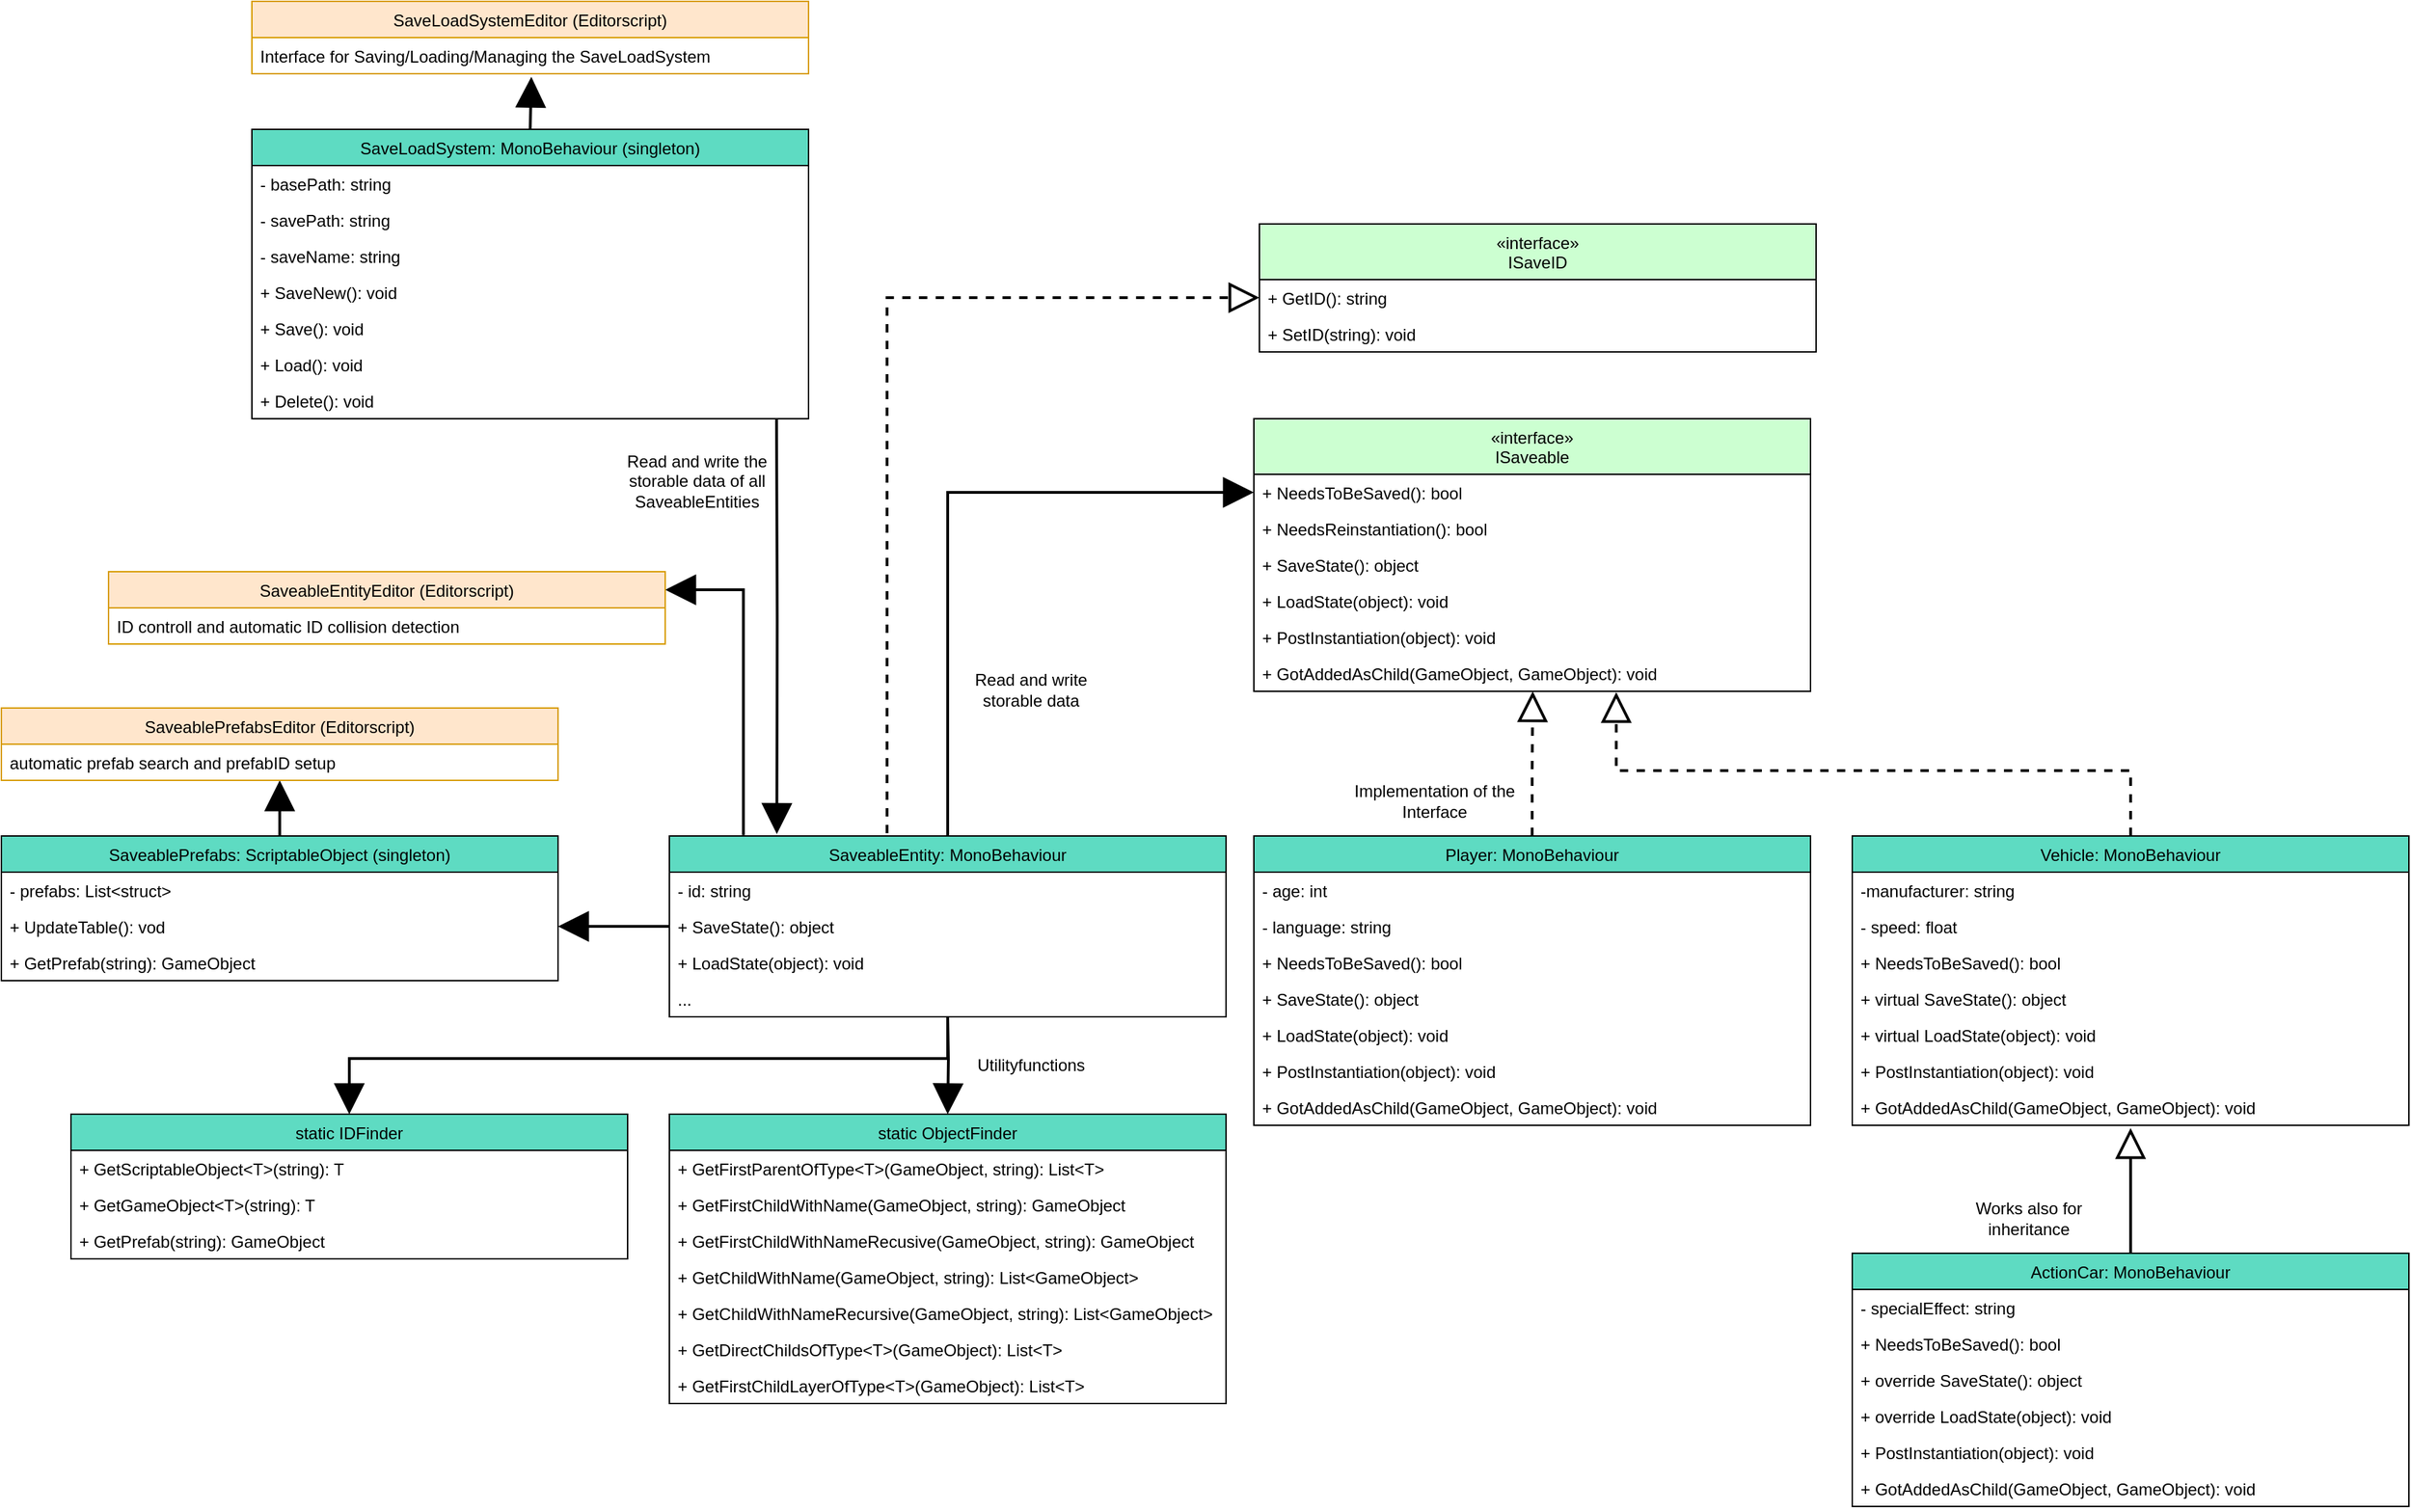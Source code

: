 <mxfile version="19.0.3" type="device"><diagram id="a74piWZkks8mxUHt_3E2" name="Page-1"><mxGraphModel dx="1929" dy="2034" grid="1" gridSize="10" guides="1" tooltips="1" connect="1" arrows="1" fold="1" page="1" pageScale="1" pageWidth="827" pageHeight="1169" math="0" shadow="0"><root><mxCell id="0"/><mxCell id="1" parent="0"/><mxCell id="nBvQKTg3yU534-ShWEUN-2" value="«interface»&#10;ISaveable" style="swimlane;fontStyle=0;childLayout=stackLayout;horizontal=1;startSize=40;fillColor=#CCFFD1;horizontalStack=0;resizeParent=1;resizeParentMax=0;resizeLast=0;collapsible=1;marginBottom=0;" parent="1" vertex="1"><mxGeometry x="210" width="400" height="196" as="geometry"/></mxCell><mxCell id="nBvQKTg3yU534-ShWEUN-3" value="+ NeedsToBeSaved(): bool" style="text;strokeColor=none;fillColor=none;align=left;verticalAlign=top;spacingLeft=4;spacingRight=4;overflow=hidden;rotatable=0;points=[[0,0.5],[1,0.5]];portConstraint=eastwest;" parent="nBvQKTg3yU534-ShWEUN-2" vertex="1"><mxGeometry y="40" width="400" height="26" as="geometry"/></mxCell><mxCell id="zrlRjmEC9LCCv2rSVMPG-1" value="+ NeedsReinstantiation(): bool" style="text;strokeColor=none;fillColor=none;align=left;verticalAlign=top;spacingLeft=4;spacingRight=4;overflow=hidden;rotatable=0;points=[[0,0.5],[1,0.5]];portConstraint=eastwest;" parent="nBvQKTg3yU534-ShWEUN-2" vertex="1"><mxGeometry y="66" width="400" height="26" as="geometry"/></mxCell><mxCell id="nBvQKTg3yU534-ShWEUN-4" value="+ SaveState(): object" style="text;strokeColor=none;fillColor=none;align=left;verticalAlign=top;spacingLeft=4;spacingRight=4;overflow=hidden;rotatable=0;points=[[0,0.5],[1,0.5]];portConstraint=eastwest;" parent="nBvQKTg3yU534-ShWEUN-2" vertex="1"><mxGeometry y="92" width="400" height="26" as="geometry"/></mxCell><mxCell id="nBvQKTg3yU534-ShWEUN-5" value="+ LoadState(object): void" style="text;strokeColor=none;fillColor=none;align=left;verticalAlign=top;spacingLeft=4;spacingRight=4;overflow=hidden;rotatable=0;points=[[0,0.5],[1,0.5]];portConstraint=eastwest;" parent="nBvQKTg3yU534-ShWEUN-2" vertex="1"><mxGeometry y="118" width="400" height="26" as="geometry"/></mxCell><mxCell id="nBvQKTg3yU534-ShWEUN-6" value="+ PostInstantiation(object): void" style="text;strokeColor=none;fillColor=none;align=left;verticalAlign=top;spacingLeft=4;spacingRight=4;overflow=hidden;rotatable=0;points=[[0,0.5],[1,0.5]];portConstraint=eastwest;" parent="nBvQKTg3yU534-ShWEUN-2" vertex="1"><mxGeometry y="144" width="400" height="26" as="geometry"/></mxCell><mxCell id="nBvQKTg3yU534-ShWEUN-7" value="+ GotAddedAsChild(GameObject, GameObject): void" style="text;strokeColor=none;fillColor=none;align=left;verticalAlign=top;spacingLeft=4;spacingRight=4;overflow=hidden;rotatable=0;points=[[0,0.5],[1,0.5]];portConstraint=eastwest;" parent="nBvQKTg3yU534-ShWEUN-2" vertex="1"><mxGeometry y="170" width="400" height="26" as="geometry"/></mxCell><mxCell id="nBvQKTg3yU534-ShWEUN-21" style="edgeStyle=orthogonalEdgeStyle;rounded=0;orthogonalLoop=1;jettySize=auto;html=1;exitX=0.5;exitY=0;exitDx=0;exitDy=0;strokeWidth=2;endArrow=block;endFill=0;endSize=17;dashed=1;entryX=0.501;entryY=1;entryDx=0;entryDy=0;entryPerimeter=0;" parent="1" source="nBvQKTg3yU534-ShWEUN-8" target="nBvQKTg3yU534-ShWEUN-7" edge="1"><mxGeometry relative="1" as="geometry"><mxPoint x="410" y="200" as="targetPoint"/></mxGeometry></mxCell><mxCell id="nBvQKTg3yU534-ShWEUN-8" value="Player: MonoBehaviour" style="swimlane;fontStyle=0;childLayout=stackLayout;horizontal=1;startSize=26;fillColor=#5EDBC2;horizontalStack=0;resizeParent=1;resizeParentMax=0;resizeLast=0;collapsible=1;marginBottom=0;" parent="1" vertex="1"><mxGeometry x="210" y="300" width="400" height="208" as="geometry"/></mxCell><mxCell id="nBvQKTg3yU534-ShWEUN-28" value="- age: int" style="text;strokeColor=none;fillColor=none;align=left;verticalAlign=top;spacingLeft=4;spacingRight=4;overflow=hidden;rotatable=0;points=[[0,0.5],[1,0.5]];portConstraint=eastwest;" parent="nBvQKTg3yU534-ShWEUN-8" vertex="1"><mxGeometry y="26" width="400" height="26" as="geometry"/></mxCell><mxCell id="nBvQKTg3yU534-ShWEUN-29" value="- language: string" style="text;strokeColor=none;fillColor=none;align=left;verticalAlign=top;spacingLeft=4;spacingRight=4;overflow=hidden;rotatable=0;points=[[0,0.5],[1,0.5]];portConstraint=eastwest;" parent="nBvQKTg3yU534-ShWEUN-8" vertex="1"><mxGeometry y="52" width="400" height="26" as="geometry"/></mxCell><mxCell id="nBvQKTg3yU534-ShWEUN-16" value="+ NeedsToBeSaved(): bool" style="text;strokeColor=none;fillColor=none;align=left;verticalAlign=top;spacingLeft=4;spacingRight=4;overflow=hidden;rotatable=0;points=[[0,0.5],[1,0.5]];portConstraint=eastwest;" parent="nBvQKTg3yU534-ShWEUN-8" vertex="1"><mxGeometry y="78" width="400" height="26" as="geometry"/></mxCell><mxCell id="nBvQKTg3yU534-ShWEUN-17" value="+ SaveState(): object" style="text;strokeColor=none;fillColor=none;align=left;verticalAlign=top;spacingLeft=4;spacingRight=4;overflow=hidden;rotatable=0;points=[[0,0.5],[1,0.5]];portConstraint=eastwest;" parent="nBvQKTg3yU534-ShWEUN-8" vertex="1"><mxGeometry y="104" width="400" height="26" as="geometry"/></mxCell><mxCell id="nBvQKTg3yU534-ShWEUN-18" value="+ LoadState(object): void" style="text;strokeColor=none;fillColor=none;align=left;verticalAlign=top;spacingLeft=4;spacingRight=4;overflow=hidden;rotatable=0;points=[[0,0.5],[1,0.5]];portConstraint=eastwest;" parent="nBvQKTg3yU534-ShWEUN-8" vertex="1"><mxGeometry y="130" width="400" height="26" as="geometry"/></mxCell><mxCell id="nBvQKTg3yU534-ShWEUN-19" value="+ PostInstantiation(object): void" style="text;strokeColor=none;fillColor=none;align=left;verticalAlign=top;spacingLeft=4;spacingRight=4;overflow=hidden;rotatable=0;points=[[0,0.5],[1,0.5]];portConstraint=eastwest;" parent="nBvQKTg3yU534-ShWEUN-8" vertex="1"><mxGeometry y="156" width="400" height="26" as="geometry"/></mxCell><mxCell id="nBvQKTg3yU534-ShWEUN-20" value="+ GotAddedAsChild(GameObject, GameObject): void" style="text;strokeColor=none;fillColor=none;align=left;verticalAlign=top;spacingLeft=4;spacingRight=4;overflow=hidden;rotatable=0;points=[[0,0.5],[1,0.5]];portConstraint=eastwest;" parent="nBvQKTg3yU534-ShWEUN-8" vertex="1"><mxGeometry y="182" width="400" height="26" as="geometry"/></mxCell><mxCell id="nBvQKTg3yU534-ShWEUN-32" style="edgeStyle=orthogonalEdgeStyle;rounded=0;orthogonalLoop=1;jettySize=auto;html=1;exitX=0.5;exitY=0;exitDx=0;exitDy=0;entryX=0.651;entryY=1.022;entryDx=0;entryDy=0;entryPerimeter=0;dashed=1;endArrow=block;endFill=0;endSize=17;strokeWidth=2;" parent="1" source="nBvQKTg3yU534-ShWEUN-22" target="nBvQKTg3yU534-ShWEUN-7" edge="1"><mxGeometry relative="1" as="geometry"/></mxCell><mxCell id="nBvQKTg3yU534-ShWEUN-22" value="Vehicle: MonoBehaviour" style="swimlane;fontStyle=0;childLayout=stackLayout;horizontal=1;startSize=26;fillColor=#5EDBC2;horizontalStack=0;resizeParent=1;resizeParentMax=0;resizeLast=0;collapsible=1;marginBottom=0;" parent="1" vertex="1"><mxGeometry x="640" y="300" width="400" height="208" as="geometry"/></mxCell><mxCell id="nBvQKTg3yU534-ShWEUN-31" value="-manufacturer: string" style="text;strokeColor=none;fillColor=none;align=left;verticalAlign=top;spacingLeft=4;spacingRight=4;overflow=hidden;rotatable=0;points=[[0,0.5],[1,0.5]];portConstraint=eastwest;" parent="nBvQKTg3yU534-ShWEUN-22" vertex="1"><mxGeometry y="26" width="400" height="26" as="geometry"/></mxCell><mxCell id="nBvQKTg3yU534-ShWEUN-30" value="- speed: float" style="text;strokeColor=none;fillColor=none;align=left;verticalAlign=top;spacingLeft=4;spacingRight=4;overflow=hidden;rotatable=0;points=[[0,0.5],[1,0.5]];portConstraint=eastwest;" parent="nBvQKTg3yU534-ShWEUN-22" vertex="1"><mxGeometry y="52" width="400" height="26" as="geometry"/></mxCell><mxCell id="nBvQKTg3yU534-ShWEUN-23" value="+ NeedsToBeSaved(): bool" style="text;strokeColor=none;fillColor=none;align=left;verticalAlign=top;spacingLeft=4;spacingRight=4;overflow=hidden;rotatable=0;points=[[0,0.5],[1,0.5]];portConstraint=eastwest;" parent="nBvQKTg3yU534-ShWEUN-22" vertex="1"><mxGeometry y="78" width="400" height="26" as="geometry"/></mxCell><mxCell id="nBvQKTg3yU534-ShWEUN-24" value="+ virtual SaveState(): object" style="text;strokeColor=none;fillColor=none;align=left;verticalAlign=top;spacingLeft=4;spacingRight=4;overflow=hidden;rotatable=0;points=[[0,0.5],[1,0.5]];portConstraint=eastwest;" parent="nBvQKTg3yU534-ShWEUN-22" vertex="1"><mxGeometry y="104" width="400" height="26" as="geometry"/></mxCell><mxCell id="nBvQKTg3yU534-ShWEUN-25" value="+ virtual LoadState(object): void" style="text;strokeColor=none;fillColor=none;align=left;verticalAlign=top;spacingLeft=4;spacingRight=4;overflow=hidden;rotatable=0;points=[[0,0.5],[1,0.5]];portConstraint=eastwest;" parent="nBvQKTg3yU534-ShWEUN-22" vertex="1"><mxGeometry y="130" width="400" height="26" as="geometry"/></mxCell><mxCell id="nBvQKTg3yU534-ShWEUN-26" value="+ PostInstantiation(object): void" style="text;strokeColor=none;fillColor=none;align=left;verticalAlign=top;spacingLeft=4;spacingRight=4;overflow=hidden;rotatable=0;points=[[0,0.5],[1,0.5]];portConstraint=eastwest;" parent="nBvQKTg3yU534-ShWEUN-22" vertex="1"><mxGeometry y="156" width="400" height="26" as="geometry"/></mxCell><mxCell id="nBvQKTg3yU534-ShWEUN-27" value="+ GotAddedAsChild(GameObject, GameObject): void" style="text;strokeColor=none;fillColor=none;align=left;verticalAlign=top;spacingLeft=4;spacingRight=4;overflow=hidden;rotatable=0;points=[[0,0.5],[1,0.5]];portConstraint=eastwest;" parent="nBvQKTg3yU534-ShWEUN-22" vertex="1"><mxGeometry y="182" width="400" height="26" as="geometry"/></mxCell><mxCell id="nBvQKTg3yU534-ShWEUN-41" style="edgeStyle=orthogonalEdgeStyle;rounded=0;orthogonalLoop=1;jettySize=auto;html=1;exitX=0.5;exitY=0;exitDx=0;exitDy=0;endArrow=block;endFill=0;endSize=17;strokeWidth=2;" parent="1" source="nBvQKTg3yU534-ShWEUN-33" edge="1"><mxGeometry relative="1" as="geometry"><mxPoint x="840" y="510" as="targetPoint"/></mxGeometry></mxCell><mxCell id="nBvQKTg3yU534-ShWEUN-33" value="ActionCar: MonoBehaviour" style="swimlane;fontStyle=0;childLayout=stackLayout;horizontal=1;startSize=26;fillColor=#5EDBC2;horizontalStack=0;resizeParent=1;resizeParentMax=0;resizeLast=0;collapsible=1;marginBottom=0;" parent="1" vertex="1"><mxGeometry x="640" y="600" width="400" height="182" as="geometry"/></mxCell><mxCell id="nBvQKTg3yU534-ShWEUN-34" value="- specialEffect: string" style="text;strokeColor=none;fillColor=none;align=left;verticalAlign=top;spacingLeft=4;spacingRight=4;overflow=hidden;rotatable=0;points=[[0,0.5],[1,0.5]];portConstraint=eastwest;" parent="nBvQKTg3yU534-ShWEUN-33" vertex="1"><mxGeometry y="26" width="400" height="26" as="geometry"/></mxCell><mxCell id="nBvQKTg3yU534-ShWEUN-36" value="+ NeedsToBeSaved(): bool" style="text;strokeColor=none;fillColor=none;align=left;verticalAlign=top;spacingLeft=4;spacingRight=4;overflow=hidden;rotatable=0;points=[[0,0.5],[1,0.5]];portConstraint=eastwest;" parent="nBvQKTg3yU534-ShWEUN-33" vertex="1"><mxGeometry y="52" width="400" height="26" as="geometry"/></mxCell><mxCell id="nBvQKTg3yU534-ShWEUN-37" value="+ override SaveState(): object" style="text;strokeColor=none;fillColor=none;align=left;verticalAlign=top;spacingLeft=4;spacingRight=4;overflow=hidden;rotatable=0;points=[[0,0.5],[1,0.5]];portConstraint=eastwest;" parent="nBvQKTg3yU534-ShWEUN-33" vertex="1"><mxGeometry y="78" width="400" height="26" as="geometry"/></mxCell><mxCell id="nBvQKTg3yU534-ShWEUN-38" value="+ override LoadState(object): void" style="text;strokeColor=none;fillColor=none;align=left;verticalAlign=top;spacingLeft=4;spacingRight=4;overflow=hidden;rotatable=0;points=[[0,0.5],[1,0.5]];portConstraint=eastwest;" parent="nBvQKTg3yU534-ShWEUN-33" vertex="1"><mxGeometry y="104" width="400" height="26" as="geometry"/></mxCell><mxCell id="nBvQKTg3yU534-ShWEUN-39" value="+ PostInstantiation(object): void" style="text;strokeColor=none;fillColor=none;align=left;verticalAlign=top;spacingLeft=4;spacingRight=4;overflow=hidden;rotatable=0;points=[[0,0.5],[1,0.5]];portConstraint=eastwest;" parent="nBvQKTg3yU534-ShWEUN-33" vertex="1"><mxGeometry y="130" width="400" height="26" as="geometry"/></mxCell><mxCell id="nBvQKTg3yU534-ShWEUN-40" value="+ GotAddedAsChild(GameObject, GameObject): void" style="text;strokeColor=none;fillColor=none;align=left;verticalAlign=top;spacingLeft=4;spacingRight=4;overflow=hidden;rotatable=0;points=[[0,0.5],[1,0.5]];portConstraint=eastwest;" parent="nBvQKTg3yU534-ShWEUN-33" vertex="1"><mxGeometry y="156" width="400" height="26" as="geometry"/></mxCell><mxCell id="nBvQKTg3yU534-ShWEUN-92" style="edgeStyle=orthogonalEdgeStyle;rounded=0;orthogonalLoop=1;jettySize=auto;html=1;exitX=0.5;exitY=0;exitDx=0;exitDy=0;entryX=0.502;entryY=1.085;entryDx=0;entryDy=0;entryPerimeter=0;endArrow=block;endFill=1;endSize=17;strokeWidth=2;" parent="1" source="nBvQKTg3yU534-ShWEUN-42" target="nBvQKTg3yU534-ShWEUN-91" edge="1"><mxGeometry relative="1" as="geometry"/></mxCell><mxCell id="nBvQKTg3yU534-ShWEUN-42" value="SaveLoadSystem: MonoBehaviour (singleton)" style="swimlane;fontStyle=0;childLayout=stackLayout;horizontal=1;startSize=26;fillColor=#5EDBC2;horizontalStack=0;resizeParent=1;resizeParentMax=0;resizeLast=0;collapsible=1;marginBottom=0;" parent="1" vertex="1"><mxGeometry x="-510" y="-208" width="400" height="208" as="geometry"/></mxCell><mxCell id="nBvQKTg3yU534-ShWEUN-67" value="- basePath: string" style="text;strokeColor=none;fillColor=none;align=left;verticalAlign=top;spacingLeft=4;spacingRight=4;overflow=hidden;rotatable=0;points=[[0,0.5],[1,0.5]];portConstraint=eastwest;" parent="nBvQKTg3yU534-ShWEUN-42" vertex="1"><mxGeometry y="26" width="400" height="26" as="geometry"/></mxCell><mxCell id="nBvQKTg3yU534-ShWEUN-45" value="- savePath: string" style="text;strokeColor=none;fillColor=none;align=left;verticalAlign=top;spacingLeft=4;spacingRight=4;overflow=hidden;rotatable=0;points=[[0,0.5],[1,0.5]];portConstraint=eastwest;" parent="nBvQKTg3yU534-ShWEUN-42" vertex="1"><mxGeometry y="52" width="400" height="26" as="geometry"/></mxCell><mxCell id="nBvQKTg3yU534-ShWEUN-66" value="- saveName: string" style="text;strokeColor=none;fillColor=none;align=left;verticalAlign=top;spacingLeft=4;spacingRight=4;overflow=hidden;rotatable=0;points=[[0,0.5],[1,0.5]];portConstraint=eastwest;" parent="nBvQKTg3yU534-ShWEUN-42" vertex="1"><mxGeometry y="78" width="400" height="26" as="geometry"/></mxCell><mxCell id="nBvQKTg3yU534-ShWEUN-46" value="+ SaveNew(): void" style="text;strokeColor=none;fillColor=none;align=left;verticalAlign=top;spacingLeft=4;spacingRight=4;overflow=hidden;rotatable=0;points=[[0,0.5],[1,0.5]];portConstraint=eastwest;" parent="nBvQKTg3yU534-ShWEUN-42" vertex="1"><mxGeometry y="104" width="400" height="26" as="geometry"/></mxCell><mxCell id="nBvQKTg3yU534-ShWEUN-47" value="+ Save(): void" style="text;strokeColor=none;fillColor=none;align=left;verticalAlign=top;spacingLeft=4;spacingRight=4;overflow=hidden;rotatable=0;points=[[0,0.5],[1,0.5]];portConstraint=eastwest;" parent="nBvQKTg3yU534-ShWEUN-42" vertex="1"><mxGeometry y="130" width="400" height="26" as="geometry"/></mxCell><mxCell id="nBvQKTg3yU534-ShWEUN-48" value="+ Load(): void" style="text;strokeColor=none;fillColor=none;align=left;verticalAlign=top;spacingLeft=4;spacingRight=4;overflow=hidden;rotatable=0;points=[[0,0.5],[1,0.5]];portConstraint=eastwest;" parent="nBvQKTg3yU534-ShWEUN-42" vertex="1"><mxGeometry y="156" width="400" height="26" as="geometry"/></mxCell><mxCell id="UsDRfsfe-MmWoZy2UJol-1" value="+ Delete(): void" style="text;strokeColor=none;fillColor=none;align=left;verticalAlign=top;spacingLeft=4;spacingRight=4;overflow=hidden;rotatable=0;points=[[0,0.5],[1,0.5]];portConstraint=eastwest;" vertex="1" parent="nBvQKTg3yU534-ShWEUN-42"><mxGeometry y="182" width="400" height="26" as="geometry"/></mxCell><mxCell id="nBvQKTg3yU534-ShWEUN-95" style="edgeStyle=orthogonalEdgeStyle;rounded=0;orthogonalLoop=1;jettySize=auto;html=1;exitX=0.133;exitY=-0.005;exitDx=0;exitDy=0;entryX=1;entryY=0.25;entryDx=0;entryDy=0;endArrow=block;endFill=1;endSize=17;strokeWidth=2;exitPerimeter=0;" parent="1" source="nBvQKTg3yU534-ShWEUN-51" target="nBvQKTg3yU534-ShWEUN-93" edge="1"><mxGeometry relative="1" as="geometry"/></mxCell><mxCell id="nBvQKTg3yU534-ShWEUN-51" value="SaveableEntity: MonoBehaviour" style="swimlane;fontStyle=0;childLayout=stackLayout;horizontal=1;startSize=26;fillColor=#5EDBC2;horizontalStack=0;resizeParent=1;resizeParentMax=0;resizeLast=0;collapsible=1;marginBottom=0;" parent="1" vertex="1"><mxGeometry x="-210" y="300" width="400" height="130" as="geometry"/></mxCell><mxCell id="nBvQKTg3yU534-ShWEUN-53" value="- id: string" style="text;strokeColor=none;fillColor=none;align=left;verticalAlign=top;spacingLeft=4;spacingRight=4;overflow=hidden;rotatable=0;points=[[0,0.5],[1,0.5]];portConstraint=eastwest;" parent="nBvQKTg3yU534-ShWEUN-51" vertex="1"><mxGeometry y="26" width="400" height="26" as="geometry"/></mxCell><mxCell id="nBvQKTg3yU534-ShWEUN-54" value="+ SaveState(): object" style="text;strokeColor=none;fillColor=none;align=left;verticalAlign=top;spacingLeft=4;spacingRight=4;overflow=hidden;rotatable=0;points=[[0,0.5],[1,0.5]];portConstraint=eastwest;" parent="nBvQKTg3yU534-ShWEUN-51" vertex="1"><mxGeometry y="52" width="400" height="26" as="geometry"/></mxCell><mxCell id="nBvQKTg3yU534-ShWEUN-56" value="+ LoadState(object): void" style="text;strokeColor=none;fillColor=none;align=left;verticalAlign=top;spacingLeft=4;spacingRight=4;overflow=hidden;rotatable=0;points=[[0,0.5],[1,0.5]];portConstraint=eastwest;" parent="nBvQKTg3yU534-ShWEUN-51" vertex="1"><mxGeometry y="78" width="400" height="26" as="geometry"/></mxCell><mxCell id="nBvQKTg3yU534-ShWEUN-58" value="..." style="text;strokeColor=none;fillColor=none;align=left;verticalAlign=top;spacingLeft=4;spacingRight=4;overflow=hidden;rotatable=0;points=[[0,0.5],[1,0.5]];portConstraint=eastwest;" parent="nBvQKTg3yU534-ShWEUN-51" vertex="1"><mxGeometry y="104" width="400" height="26" as="geometry"/></mxCell><mxCell id="nBvQKTg3yU534-ShWEUN-59" style="edgeStyle=orthogonalEdgeStyle;rounded=0;orthogonalLoop=1;jettySize=auto;html=1;exitX=0.5;exitY=0;exitDx=0;exitDy=0;entryX=0;entryY=0.5;entryDx=0;entryDy=0;endArrow=block;endFill=1;endSize=17;strokeWidth=2;" parent="1" source="nBvQKTg3yU534-ShWEUN-51" target="nBvQKTg3yU534-ShWEUN-3" edge="1"><mxGeometry relative="1" as="geometry"/></mxCell><mxCell id="nBvQKTg3yU534-ShWEUN-60" style="edgeStyle=orthogonalEdgeStyle;rounded=0;orthogonalLoop=1;jettySize=auto;html=1;entryX=0.193;entryY=-0.011;entryDx=0;entryDy=0;endArrow=block;endFill=1;endSize=17;strokeWidth=2;entryPerimeter=0;" parent="1" target="nBvQKTg3yU534-ShWEUN-51" edge="1"><mxGeometry relative="1" as="geometry"><mxPoint x="-133" as="sourcePoint"/><mxPoint x="220" y="93.0" as="targetPoint"/></mxGeometry></mxCell><mxCell id="nBvQKTg3yU534-ShWEUN-61" value="&lt;div&gt;Read and write the storable data of all &lt;br&gt;&lt;/div&gt;&lt;div&gt;SaveableEntities&lt;br&gt;&lt;/div&gt;" style="text;html=1;strokeColor=none;fillColor=none;align=center;verticalAlign=middle;whiteSpace=wrap;rounded=0;" parent="1" vertex="1"><mxGeometry x="-250" y="20" width="120" height="50" as="geometry"/></mxCell><mxCell id="nBvQKTg3yU534-ShWEUN-63" value="Implementation of the Interface" style="text;html=1;strokeColor=none;fillColor=none;align=center;verticalAlign=middle;whiteSpace=wrap;rounded=0;" parent="1" vertex="1"><mxGeometry x="280" y="260" width="120" height="30" as="geometry"/></mxCell><mxCell id="nBvQKTg3yU534-ShWEUN-64" value="Read and write storable data" style="text;html=1;strokeColor=none;fillColor=none;align=center;verticalAlign=middle;whiteSpace=wrap;rounded=0;" parent="1" vertex="1"><mxGeometry x="-10" y="180" width="120" height="30" as="geometry"/></mxCell><mxCell id="nBvQKTg3yU534-ShWEUN-65" value="Works also for inheritance" style="text;html=1;strokeColor=none;fillColor=none;align=center;verticalAlign=middle;whiteSpace=wrap;rounded=0;" parent="1" vertex="1"><mxGeometry x="707" y="560" width="120" height="30" as="geometry"/></mxCell><mxCell id="nBvQKTg3yU534-ShWEUN-68" value="static ObjectFinder" style="swimlane;fontStyle=0;childLayout=stackLayout;horizontal=1;startSize=26;fillColor=#5EDBC2;horizontalStack=0;resizeParent=1;resizeParentMax=0;resizeLast=0;collapsible=1;marginBottom=0;" parent="1" vertex="1"><mxGeometry x="-210" y="500" width="400" height="208" as="geometry"/></mxCell><mxCell id="nBvQKTg3yU534-ShWEUN-77" value="+ GetFirstParentOfType&lt;T&gt;(GameObject, string): List&lt;T&gt;" style="text;strokeColor=none;fillColor=none;align=left;verticalAlign=top;spacingLeft=4;spacingRight=4;overflow=hidden;rotatable=0;points=[[0,0.5],[1,0.5]];portConstraint=eastwest;" parent="nBvQKTg3yU534-ShWEUN-68" vertex="1"><mxGeometry y="26" width="400" height="26" as="geometry"/></mxCell><mxCell id="nBvQKTg3yU534-ShWEUN-76" value="+ GetFirstChildWithName(GameObject, string): GameObject" style="text;strokeColor=none;fillColor=none;align=left;verticalAlign=top;spacingLeft=4;spacingRight=4;overflow=hidden;rotatable=0;points=[[0,0.5],[1,0.5]];portConstraint=eastwest;" parent="nBvQKTg3yU534-ShWEUN-68" vertex="1"><mxGeometry y="52" width="400" height="26" as="geometry"/></mxCell><mxCell id="nBvQKTg3yU534-ShWEUN-75" value="+ GetFirstChildWithNameRecusive(GameObject, string): GameObject" style="text;strokeColor=none;fillColor=none;align=left;verticalAlign=top;spacingLeft=4;spacingRight=4;overflow=hidden;rotatable=0;points=[[0,0.5],[1,0.5]];portConstraint=eastwest;" parent="nBvQKTg3yU534-ShWEUN-68" vertex="1"><mxGeometry y="78" width="400" height="26" as="geometry"/></mxCell><mxCell id="nBvQKTg3yU534-ShWEUN-74" value="+ GetChildWithName(GameObject, string): List&lt;GameObject&gt;" style="text;strokeColor=none;fillColor=none;align=left;verticalAlign=top;spacingLeft=4;spacingRight=4;overflow=hidden;rotatable=0;points=[[0,0.5],[1,0.5]];portConstraint=eastwest;" parent="nBvQKTg3yU534-ShWEUN-68" vertex="1"><mxGeometry y="104" width="400" height="26" as="geometry"/></mxCell><mxCell id="nBvQKTg3yU534-ShWEUN-70" value="+ GetChildWithNameRecursive(GameObject, string): List&lt;GameObject&gt;" style="text;strokeColor=none;fillColor=none;align=left;verticalAlign=top;spacingLeft=4;spacingRight=4;overflow=hidden;rotatable=0;points=[[0,0.5],[1,0.5]];portConstraint=eastwest;" parent="nBvQKTg3yU534-ShWEUN-68" vertex="1"><mxGeometry y="130" width="400" height="26" as="geometry"/></mxCell><mxCell id="nBvQKTg3yU534-ShWEUN-71" value="+ GetDirectChildsOfType&lt;T&gt;(GameObject): List&lt;T&gt;" style="text;strokeColor=none;fillColor=none;align=left;verticalAlign=top;spacingLeft=4;spacingRight=4;overflow=hidden;rotatable=0;points=[[0,0.5],[1,0.5]];portConstraint=eastwest;" parent="nBvQKTg3yU534-ShWEUN-68" vertex="1"><mxGeometry y="156" width="400" height="26" as="geometry"/></mxCell><mxCell id="nBvQKTg3yU534-ShWEUN-72" value="+ GetFirstChildLayerOfType&lt;T&gt;(GameObject): List&lt;T&gt;" style="text;strokeColor=none;fillColor=none;align=left;verticalAlign=top;spacingLeft=4;spacingRight=4;overflow=hidden;rotatable=0;points=[[0,0.5],[1,0.5]];portConstraint=eastwest;" parent="nBvQKTg3yU534-ShWEUN-68" vertex="1"><mxGeometry y="182" width="400" height="26" as="geometry"/></mxCell><mxCell id="nBvQKTg3yU534-ShWEUN-73" style="edgeStyle=orthogonalEdgeStyle;rounded=0;orthogonalLoop=1;jettySize=auto;html=1;entryX=0.5;entryY=0;entryDx=0;entryDy=0;endArrow=block;endFill=1;endSize=17;strokeWidth=2;" parent="1" target="nBvQKTg3yU534-ShWEUN-68" edge="1"><mxGeometry relative="1" as="geometry"><mxPoint x="-10" y="430" as="sourcePoint"/><mxPoint x="-121.2" y="309.61" as="targetPoint"/></mxGeometry></mxCell><mxCell id="nBvQKTg3yU534-ShWEUN-78" value="Utilityfunctions" style="text;html=1;strokeColor=none;fillColor=none;align=center;verticalAlign=middle;whiteSpace=wrap;rounded=0;" parent="1" vertex="1"><mxGeometry x="-10" y="450" width="120" height="30" as="geometry"/></mxCell><mxCell id="nBvQKTg3yU534-ShWEUN-89" style="edgeStyle=orthogonalEdgeStyle;rounded=0;orthogonalLoop=1;jettySize=auto;html=1;exitX=0.5;exitY=0;exitDx=0;exitDy=0;entryX=0.5;entryY=1;entryDx=0;entryDy=0;endArrow=block;endFill=1;endSize=17;strokeWidth=2;" parent="1" source="nBvQKTg3yU534-ShWEUN-79" target="nBvQKTg3yU534-ShWEUN-85" edge="1"><mxGeometry relative="1" as="geometry"/></mxCell><mxCell id="nBvQKTg3yU534-ShWEUN-79" value="SaveablePrefabs: ScriptableObject (singleton)" style="swimlane;fontStyle=0;childLayout=stackLayout;horizontal=1;startSize=26;fillColor=#5EDBC2;horizontalStack=0;resizeParent=1;resizeParentMax=0;resizeLast=0;collapsible=1;marginBottom=0;" parent="1" vertex="1"><mxGeometry x="-690" y="300" width="400" height="104" as="geometry"/></mxCell><mxCell id="nBvQKTg3yU534-ShWEUN-80" value="- prefabs: List&lt;struct&gt;" style="text;strokeColor=none;fillColor=none;align=left;verticalAlign=top;spacingLeft=4;spacingRight=4;overflow=hidden;rotatable=0;points=[[0,0.5],[1,0.5]];portConstraint=eastwest;" parent="nBvQKTg3yU534-ShWEUN-79" vertex="1"><mxGeometry y="26" width="400" height="26" as="geometry"/></mxCell><mxCell id="nBvQKTg3yU534-ShWEUN-81" value="+ UpdateTable(): vod" style="text;strokeColor=none;fillColor=none;align=left;verticalAlign=top;spacingLeft=4;spacingRight=4;overflow=hidden;rotatable=0;points=[[0,0.5],[1,0.5]];portConstraint=eastwest;" parent="nBvQKTg3yU534-ShWEUN-79" vertex="1"><mxGeometry y="52" width="400" height="26" as="geometry"/></mxCell><mxCell id="nBvQKTg3yU534-ShWEUN-82" value="+ GetPrefab(string): GameObject" style="text;strokeColor=none;fillColor=none;align=left;verticalAlign=top;spacingLeft=4;spacingRight=4;overflow=hidden;rotatable=0;points=[[0,0.5],[1,0.5]];portConstraint=eastwest;" parent="nBvQKTg3yU534-ShWEUN-79" vertex="1"><mxGeometry y="78" width="400" height="26" as="geometry"/></mxCell><mxCell id="nBvQKTg3yU534-ShWEUN-84" style="edgeStyle=orthogonalEdgeStyle;rounded=0;orthogonalLoop=1;jettySize=auto;html=1;exitX=0;exitY=0.5;exitDx=0;exitDy=0;entryX=1;entryY=0.5;entryDx=0;entryDy=0;endArrow=block;endFill=1;endSize=17;strokeWidth=2;" parent="1" source="nBvQKTg3yU534-ShWEUN-54" target="nBvQKTg3yU534-ShWEUN-81" edge="1"><mxGeometry relative="1" as="geometry"/></mxCell><mxCell id="nBvQKTg3yU534-ShWEUN-85" value="SaveablePrefabsEditor (Editorscript)" style="swimlane;fontStyle=0;childLayout=stackLayout;horizontal=1;startSize=26;fillColor=#ffe6cc;horizontalStack=0;resizeParent=1;resizeParentMax=0;resizeLast=0;collapsible=1;marginBottom=0;strokeColor=#d79b00;" parent="1" vertex="1"><mxGeometry x="-690" y="208" width="400" height="52" as="geometry"/></mxCell><mxCell id="nBvQKTg3yU534-ShWEUN-86" value="automatic prefab search and prefabID setup" style="text;strokeColor=none;fillColor=none;align=left;verticalAlign=top;spacingLeft=4;spacingRight=4;overflow=hidden;rotatable=0;points=[[0,0.5],[1,0.5]];portConstraint=eastwest;" parent="nBvQKTg3yU534-ShWEUN-85" vertex="1"><mxGeometry y="26" width="400" height="26" as="geometry"/></mxCell><mxCell id="nBvQKTg3yU534-ShWEUN-90" value="SaveLoadSystemEditor (Editorscript)" style="swimlane;fontStyle=0;childLayout=stackLayout;horizontal=1;startSize=26;fillColor=#ffe6cc;horizontalStack=0;resizeParent=1;resizeParentMax=0;resizeLast=0;collapsible=1;marginBottom=0;strokeColor=#d79b00;" parent="1" vertex="1"><mxGeometry x="-510" y="-300" width="400" height="52" as="geometry"/></mxCell><mxCell id="nBvQKTg3yU534-ShWEUN-91" value="Interface for Saving/Loading/Managing the SaveLoadSystem" style="text;strokeColor=none;fillColor=none;align=left;verticalAlign=top;spacingLeft=4;spacingRight=4;overflow=hidden;rotatable=0;points=[[0,0.5],[1,0.5]];portConstraint=eastwest;" parent="nBvQKTg3yU534-ShWEUN-90" vertex="1"><mxGeometry y="26" width="400" height="26" as="geometry"/></mxCell><mxCell id="nBvQKTg3yU534-ShWEUN-93" value="SaveableEntityEditor (Editorscript)" style="swimlane;fontStyle=0;childLayout=stackLayout;horizontal=1;startSize=26;fillColor=#ffe6cc;horizontalStack=0;resizeParent=1;resizeParentMax=0;resizeLast=0;collapsible=1;marginBottom=0;strokeColor=#d79b00;" parent="1" vertex="1"><mxGeometry x="-613" y="110" width="400" height="52" as="geometry"/></mxCell><mxCell id="nBvQKTg3yU534-ShWEUN-94" value="ID controll and automatic ID collision detection" style="text;strokeColor=none;fillColor=none;align=left;verticalAlign=top;spacingLeft=4;spacingRight=4;overflow=hidden;rotatable=0;points=[[0,0.5],[1,0.5]];portConstraint=eastwest;" parent="nBvQKTg3yU534-ShWEUN-93" vertex="1"><mxGeometry y="26" width="400" height="26" as="geometry"/></mxCell><mxCell id="_CQOSMyc9xNrK46YPlmb-1" value="«interface»&#10;ISaveID" style="swimlane;fontStyle=0;childLayout=stackLayout;horizontal=1;startSize=40;fillColor=#CCFFD1;horizontalStack=0;resizeParent=1;resizeParentMax=0;resizeLast=0;collapsible=1;marginBottom=0;" parent="1" vertex="1"><mxGeometry x="214" y="-140" width="400" height="92" as="geometry"/></mxCell><mxCell id="_CQOSMyc9xNrK46YPlmb-2" value="+ GetID(): string" style="text;strokeColor=none;fillColor=none;align=left;verticalAlign=top;spacingLeft=4;spacingRight=4;overflow=hidden;rotatable=0;points=[[0,0.5],[1,0.5]];portConstraint=eastwest;" parent="_CQOSMyc9xNrK46YPlmb-1" vertex="1"><mxGeometry y="40" width="400" height="26" as="geometry"/></mxCell><mxCell id="_CQOSMyc9xNrK46YPlmb-3" value="+ SetID(string): void" style="text;strokeColor=none;fillColor=none;align=left;verticalAlign=top;spacingLeft=4;spacingRight=4;overflow=hidden;rotatable=0;points=[[0,0.5],[1,0.5]];portConstraint=eastwest;" parent="_CQOSMyc9xNrK46YPlmb-1" vertex="1"><mxGeometry y="66" width="400" height="26" as="geometry"/></mxCell><mxCell id="_CQOSMyc9xNrK46YPlmb-8" style="edgeStyle=orthogonalEdgeStyle;rounded=0;orthogonalLoop=1;jettySize=auto;html=1;exitX=0.391;exitY=-0.015;exitDx=0;exitDy=0;strokeWidth=2;endArrow=block;endFill=0;endSize=17;dashed=1;entryX=0;entryY=0.5;entryDx=0;entryDy=0;exitPerimeter=0;" parent="1" source="nBvQKTg3yU534-ShWEUN-51" target="_CQOSMyc9xNrK46YPlmb-2" edge="1"><mxGeometry relative="1" as="geometry"><mxPoint x="419" y="210.0" as="targetPoint"/><mxPoint x="420" y="310" as="sourcePoint"/></mxGeometry></mxCell><mxCell id="zrlRjmEC9LCCv2rSVMPG-2" value="static IDFinder" style="swimlane;fontStyle=0;childLayout=stackLayout;horizontal=1;startSize=26;fillColor=#5EDBC2;horizontalStack=0;resizeParent=1;resizeParentMax=0;resizeLast=0;collapsible=1;marginBottom=0;" parent="1" vertex="1"><mxGeometry x="-640" y="500" width="400" height="104" as="geometry"/></mxCell><mxCell id="zrlRjmEC9LCCv2rSVMPG-3" value="+ GetScriptableObject&lt;T&gt;(string): T" style="text;strokeColor=none;fillColor=none;align=left;verticalAlign=top;spacingLeft=4;spacingRight=4;overflow=hidden;rotatable=0;points=[[0,0.5],[1,0.5]];portConstraint=eastwest;" parent="zrlRjmEC9LCCv2rSVMPG-2" vertex="1"><mxGeometry y="26" width="400" height="26" as="geometry"/></mxCell><mxCell id="zrlRjmEC9LCCv2rSVMPG-4" value="+ GetGameObject&lt;T&gt;(string): T" style="text;strokeColor=none;fillColor=none;align=left;verticalAlign=top;spacingLeft=4;spacingRight=4;overflow=hidden;rotatable=0;points=[[0,0.5],[1,0.5]];portConstraint=eastwest;" parent="zrlRjmEC9LCCv2rSVMPG-2" vertex="1"><mxGeometry y="52" width="400" height="26" as="geometry"/></mxCell><mxCell id="zrlRjmEC9LCCv2rSVMPG-5" value="+ GetPrefab(string): GameObject" style="text;strokeColor=none;fillColor=none;align=left;verticalAlign=top;spacingLeft=4;spacingRight=4;overflow=hidden;rotatable=0;points=[[0,0.5],[1,0.5]];portConstraint=eastwest;" parent="zrlRjmEC9LCCv2rSVMPG-2" vertex="1"><mxGeometry y="78" width="400" height="26" as="geometry"/></mxCell><mxCell id="zrlRjmEC9LCCv2rSVMPG-10" style="edgeStyle=orthogonalEdgeStyle;rounded=0;orthogonalLoop=1;jettySize=auto;html=1;endArrow=block;endFill=1;endSize=17;strokeWidth=2;" parent="1" target="zrlRjmEC9LCCv2rSVMPG-2" edge="1"><mxGeometry relative="1" as="geometry"><mxPoint x="-10" y="430" as="sourcePoint"/><mxPoint y="510" as="targetPoint"/><Array as="points"><mxPoint x="-10" y="460"/><mxPoint x="-440" y="460"/></Array></mxGeometry></mxCell></root></mxGraphModel></diagram></mxfile>